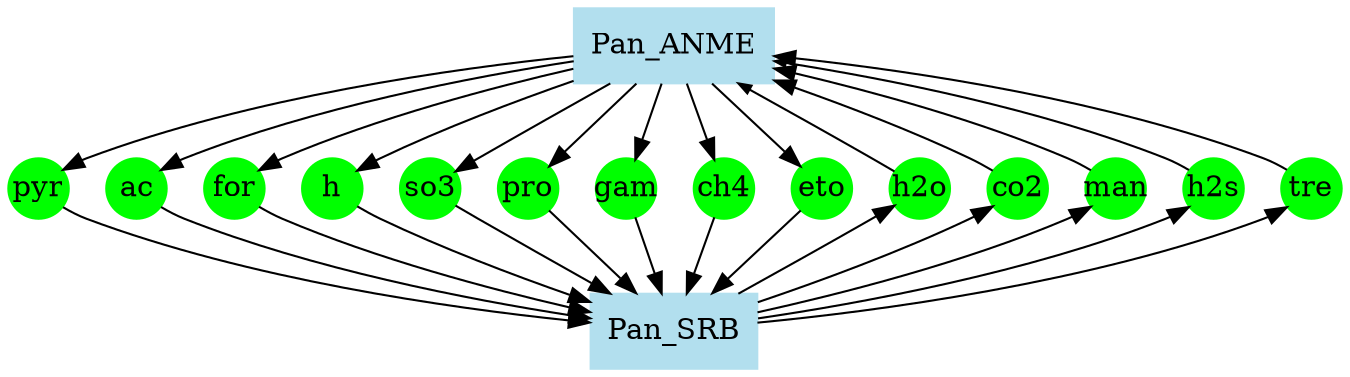digraph {
	node [color=lightblue2 shape=rectangle style=filled]
	S0 [label=Pan_ANME]
	subgraph mets {
		rank=same
		node [color=green shape=circle style=filled]
		h2o [URL="https://modelseed.org/biochem/compounds/cpd00001" fixedsize=true height=0.4 tooltip="cpd00001 ; H2O"]
		co2 [URL="https://modelseed.org/biochem/compounds/cpd00011" fixedsize=true height=0.4 tooltip="cpd00011 ; CO2"]
		pyr [URL="https://modelseed.org/biochem/compounds/cpd00020" fixedsize=true height=0.4 tooltip="cpd00020 ; Pyruvate"]
		ac [URL="https://modelseed.org/biochem/compounds/cpd00029" fixedsize=true height=0.4 tooltip="cpd00029 ; Acetate"]
		for [URL="https://modelseed.org/biochem/compounds/cpd00047" fixedsize=true height=0.4 tooltip="cpd00047 ; Formate"]
		h [URL="https://modelseed.org/biochem/compounds/cpd00067" fixedsize=true height=0.4 tooltip="cpd00067 ; H+"]
		so3 [URL="https://modelseed.org/biochem/compounds/cpd00081" fixedsize=true height=0.4 tooltip="cpd00081 ; Sulfite"]
		pro [URL="https://modelseed.org/biochem/compounds/cpd00129" fixedsize=true height=0.4 tooltip="cpd00129 ; L-Proline"]
		man [URL="https://modelseed.org/biochem/compounds/cpd00138" fixedsize=true height=0.4 tooltip="cpd00138 ; D-Mannose"]
		h2s [URL="https://modelseed.org/biochem/compounds/cpd00239" fixedsize=true height=0.4 tooltip="cpd00239 ; H2S"]
		gam [URL="https://modelseed.org/biochem/compounds/cpd00276" fixedsize=true height=0.4 tooltip="cpd00276 ; GLUM"]
		ch4 [URL="https://modelseed.org/biochem/compounds/cpd00324" fixedsize=true height=0.4 tooltip="cpd00324 ; MTTL"]
		eto [URL="https://modelseed.org/biochem/compounds/cpd00363" fixedsize=true height=0.4 tooltip="cpd00363 ; Ethanol"]
		tre [URL="https://modelseed.org/biochem/compounds/cpd00794" fixedsize=true height=0.4 tooltip="cpd00794 ; TRHL"]
	}
	S1 [label=Pan_SRB]
	subgraph members {
		rank=same
	}
	h2o -> S0 [arrowsize=0.6104685300859026 edgetooltip=-13.506613097958432]
	S1 -> h2o [arrowsize=1.0 edgetooltip=22.124994872475796]
	co2 -> S0 [arrowsize=1.0 edgetooltip=-0.6492404157024623]
	S1 -> co2 [arrowsize=1.0 edgetooltip=0.6492404157024623]
	S0 -> pyr [arrowsize=1.0 edgetooltip=4.546017970504541]
	pyr -> S1 [arrowsize=1.0 edgetooltip=-4.546017970504541]
	S0 -> ac [arrowsize=1.0 edgetooltip=0.12856466551708096]
	ac -> S1 [arrowsize=1.0 edgetooltip=-0.12856466551708096]
	S0 -> for [arrowsize=1.0 edgetooltip=0.08636714213204631]
	for -> S1 [arrowsize=1.0 edgetooltip=-0.08636714213204631]
	S0 -> h [arrowsize=1.0 edgetooltip=50.16087775719723]
	h -> S1 [arrowsize=0.9999999999999996 edgetooltip=-50.160877757197206]
	S0 -> so3 [arrowsize=1.0 edgetooltip=7.194538912741978]
	so3 -> S1 [arrowsize=1.0 edgetooltip=-7.194538912741978]
	S0 -> pro [arrowsize=1.0 edgetooltip=0.16074323725565862]
	pro -> S1 [arrowsize=1.0 edgetooltip=-0.16074323725565862]
	man -> S0 [arrowsize=1.0 edgetooltip=-2.075474230771031]
	S1 -> man [arrowsize=1.0 edgetooltip=2.075474230771031]
	h2s -> S0 [arrowsize=0.5343472096037706 edgetooltip=-3.940502517596127]
	S1 -> h2s [arrowsize=1.0 edgetooltip=7.3744233089905915]
	S0 -> gam [arrowsize=1.0 edgetooltip=0.018571267737151072]
	gam -> S1 [arrowsize=1.0 edgetooltip=-0.018571267737151072]
	S0 -> ch4 [arrowsize=1.0 edgetooltip=0.01808394064144435]
	ch4 -> S1 [arrowsize=1.0 edgetooltip=-0.01808394064144435]
	S0 -> eto [arrowsize=1.0 edgetooltip=1.6819860259199872]
	eto -> S1 [arrowsize=1.0 edgetooltip=-1.6819860259199872]
	tre -> S0 [arrowsize=0.9999999999999998 edgetooltip=-0.0018786502021652656]
	S1 -> tre [arrowsize=1.0 edgetooltip=0.001878650202165266]
}
